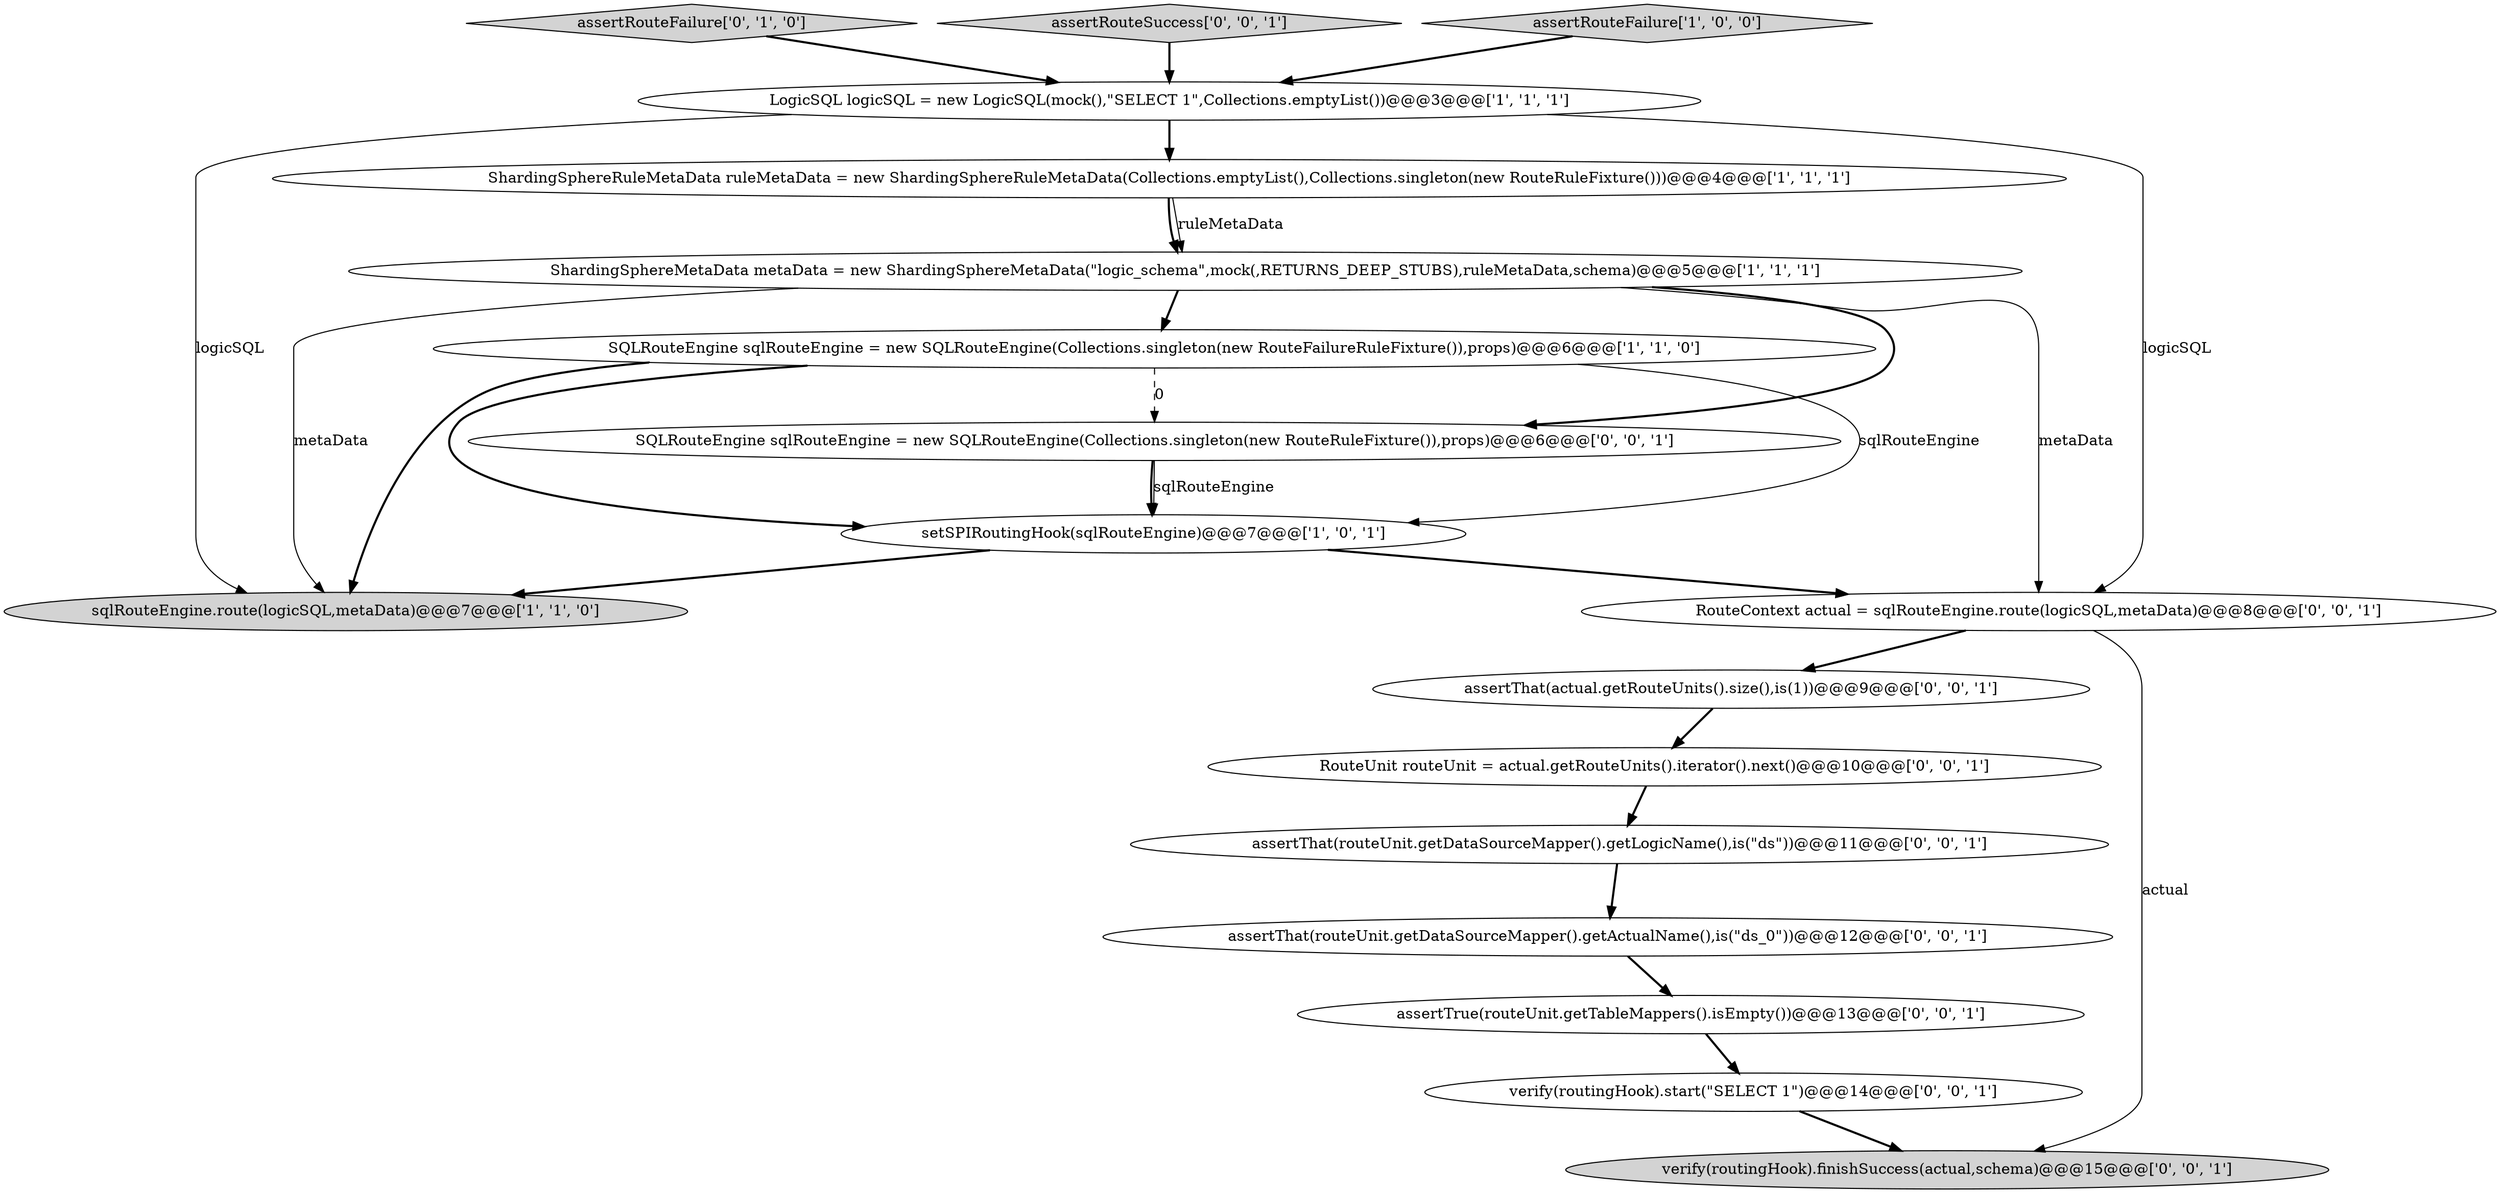 digraph {
11 [style = filled, label = "SQLRouteEngine sqlRouteEngine = new SQLRouteEngine(Collections.singleton(new RouteRuleFixture()),props)@@@6@@@['0', '0', '1']", fillcolor = white, shape = ellipse image = "AAA0AAABBB3BBB"];
10 [style = filled, label = "RouteUnit routeUnit = actual.getRouteUnits().iterator().next()@@@10@@@['0', '0', '1']", fillcolor = white, shape = ellipse image = "AAA0AAABBB3BBB"];
6 [style = filled, label = "ShardingSphereRuleMetaData ruleMetaData = new ShardingSphereRuleMetaData(Collections.emptyList(),Collections.singleton(new RouteRuleFixture()))@@@4@@@['1', '1', '1']", fillcolor = white, shape = ellipse image = "AAA0AAABBB1BBB"];
4 [style = filled, label = "SQLRouteEngine sqlRouteEngine = new SQLRouteEngine(Collections.singleton(new RouteFailureRuleFixture()),props)@@@6@@@['1', '1', '0']", fillcolor = white, shape = ellipse image = "AAA0AAABBB1BBB"];
7 [style = filled, label = "assertRouteFailure['0', '1', '0']", fillcolor = lightgray, shape = diamond image = "AAA0AAABBB2BBB"];
15 [style = filled, label = "assertThat(routeUnit.getDataSourceMapper().getLogicName(),is(\"ds\"))@@@11@@@['0', '0', '1']", fillcolor = white, shape = ellipse image = "AAA0AAABBB3BBB"];
1 [style = filled, label = "sqlRouteEngine.route(logicSQL,metaData)@@@7@@@['1', '1', '0']", fillcolor = lightgray, shape = ellipse image = "AAA0AAABBB1BBB"];
2 [style = filled, label = "LogicSQL logicSQL = new LogicSQL(mock(),\"SELECT 1\",Collections.emptyList())@@@3@@@['1', '1', '1']", fillcolor = white, shape = ellipse image = "AAA0AAABBB1BBB"];
16 [style = filled, label = "assertRouteSuccess['0', '0', '1']", fillcolor = lightgray, shape = diamond image = "AAA0AAABBB3BBB"];
3 [style = filled, label = "setSPIRoutingHook(sqlRouteEngine)@@@7@@@['1', '0', '1']", fillcolor = white, shape = ellipse image = "AAA0AAABBB1BBB"];
12 [style = filled, label = "assertTrue(routeUnit.getTableMappers().isEmpty())@@@13@@@['0', '0', '1']", fillcolor = white, shape = ellipse image = "AAA0AAABBB3BBB"];
13 [style = filled, label = "assertThat(routeUnit.getDataSourceMapper().getActualName(),is(\"ds_0\"))@@@12@@@['0', '0', '1']", fillcolor = white, shape = ellipse image = "AAA0AAABBB3BBB"];
17 [style = filled, label = "assertThat(actual.getRouteUnits().size(),is(1))@@@9@@@['0', '0', '1']", fillcolor = white, shape = ellipse image = "AAA0AAABBB3BBB"];
8 [style = filled, label = "verify(routingHook).finishSuccess(actual,schema)@@@15@@@['0', '0', '1']", fillcolor = lightgray, shape = ellipse image = "AAA0AAABBB3BBB"];
0 [style = filled, label = "assertRouteFailure['1', '0', '0']", fillcolor = lightgray, shape = diamond image = "AAA0AAABBB1BBB"];
9 [style = filled, label = "verify(routingHook).start(\"SELECT 1\")@@@14@@@['0', '0', '1']", fillcolor = white, shape = ellipse image = "AAA0AAABBB3BBB"];
5 [style = filled, label = "ShardingSphereMetaData metaData = new ShardingSphereMetaData(\"logic_schema\",mock(,RETURNS_DEEP_STUBS),ruleMetaData,schema)@@@5@@@['1', '1', '1']", fillcolor = white, shape = ellipse image = "AAA0AAABBB1BBB"];
14 [style = filled, label = "RouteContext actual = sqlRouteEngine.route(logicSQL,metaData)@@@8@@@['0', '0', '1']", fillcolor = white, shape = ellipse image = "AAA0AAABBB3BBB"];
11->3 [style = bold, label=""];
14->17 [style = bold, label=""];
2->1 [style = solid, label="logicSQL"];
4->11 [style = dashed, label="0"];
3->14 [style = bold, label=""];
2->14 [style = solid, label="logicSQL"];
11->3 [style = solid, label="sqlRouteEngine"];
5->4 [style = bold, label=""];
3->1 [style = bold, label=""];
4->1 [style = bold, label=""];
16->2 [style = bold, label=""];
12->9 [style = bold, label=""];
13->12 [style = bold, label=""];
14->8 [style = solid, label="actual"];
5->11 [style = bold, label=""];
5->1 [style = solid, label="metaData"];
15->13 [style = bold, label=""];
6->5 [style = bold, label=""];
5->14 [style = solid, label="metaData"];
2->6 [style = bold, label=""];
10->15 [style = bold, label=""];
0->2 [style = bold, label=""];
9->8 [style = bold, label=""];
6->5 [style = solid, label="ruleMetaData"];
4->3 [style = bold, label=""];
17->10 [style = bold, label=""];
4->3 [style = solid, label="sqlRouteEngine"];
7->2 [style = bold, label=""];
}
